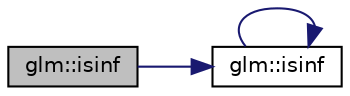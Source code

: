 digraph "glm::isinf"
{
 // LATEX_PDF_SIZE
  edge [fontname="Helvetica",fontsize="10",labelfontname="Helvetica",labelfontsize="10"];
  node [fontname="Helvetica",fontsize="10",shape=record];
  rankdir="LR";
  Node1 [label="glm::isinf",height=0.2,width=0.4,color="black", fillcolor="grey75", style="filled", fontcolor="black",tooltip=" "];
  Node1 -> Node2 [color="midnightblue",fontsize="10",style="solid",fontname="Helvetica"];
  Node2 [label="glm::isinf",height=0.2,width=0.4,color="black", fillcolor="white", style="filled",URL="$group__core__func__common.html#gaf28f7a4696746f081685c9fd05c7e2de",tooltip=" "];
  Node2 -> Node2 [color="midnightblue",fontsize="10",style="solid",fontname="Helvetica"];
}

